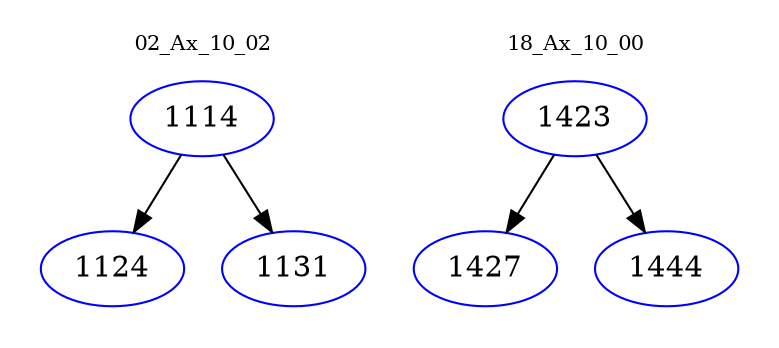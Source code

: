 digraph{
subgraph cluster_0 {
color = white
label = "02_Ax_10_02";
fontsize=10;
T0_1114 [label="1114", color="blue"]
T0_1114 -> T0_1124 [color="black"]
T0_1124 [label="1124", color="blue"]
T0_1114 -> T0_1131 [color="black"]
T0_1131 [label="1131", color="blue"]
}
subgraph cluster_1 {
color = white
label = "18_Ax_10_00";
fontsize=10;
T1_1423 [label="1423", color="blue"]
T1_1423 -> T1_1427 [color="black"]
T1_1427 [label="1427", color="blue"]
T1_1423 -> T1_1444 [color="black"]
T1_1444 [label="1444", color="blue"]
}
}
